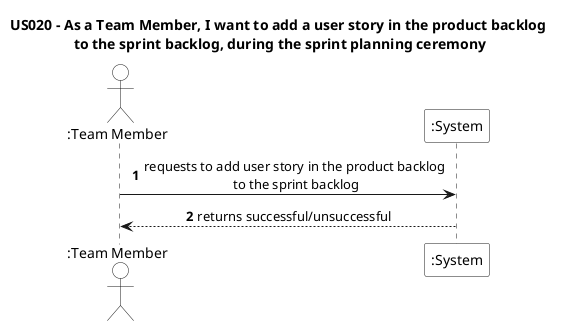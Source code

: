 @startuml

skinparam sequenceMessageAlign center
autonumber

title US020 - As a Team Member, I want to add a user story in the product backlog\n to the sprint backlog, during the sprint planning ceremony

actor ":Team Member" as TeamMember #white
participant ":System" as System #white

TeamMember -> System : requests to add user story in the product backlog\n to the sprint backlog
System --> TeamMember: returns successful/unsuccessful

@enduml
